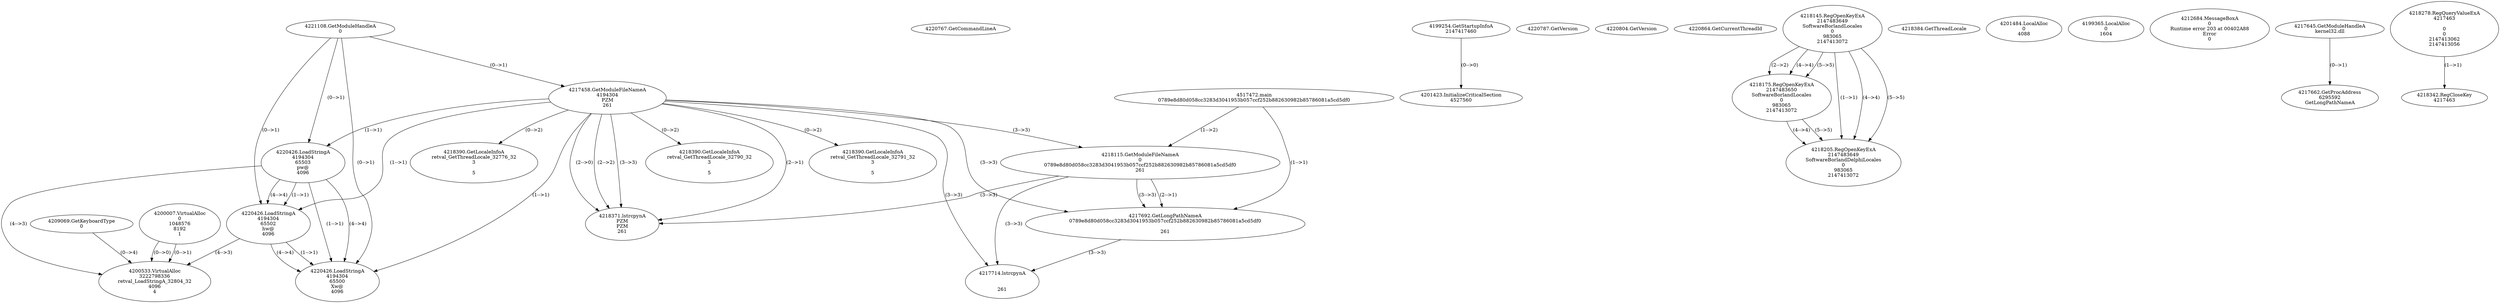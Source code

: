 // Global SCDG with merge call
digraph {
	0 [label="4517472.main
0789e8d80d058cc3283d3041953b057ccf252b882630982b85786081a5cd5df0"]
	1 [label="4221108.GetModuleHandleA
0"]
	2 [label="4209069.GetKeyboardType
0"]
	3 [label="4220767.GetCommandLineA
"]
	4 [label="4199254.GetStartupInfoA
2147417460"]
	5 [label="4220787.GetVersion
"]
	6 [label="4220804.GetVersion
"]
	7 [label="4220864.GetCurrentThreadId
"]
	8 [label="4217458.GetModuleFileNameA
4194304
PZM
261"]
	1 -> 8 [label="(0-->1)"]
	9 [label="4218115.GetModuleFileNameA
0
0789e8d80d058cc3283d3041953b057ccf252b882630982b85786081a5cd5df0
261"]
	0 -> 9 [label="(1-->2)"]
	8 -> 9 [label="(3-->3)"]
	10 [label="4218145.RegOpenKeyExA
2147483649
Software\Borland\Locales
0
983065
2147413072"]
	11 [label="4218175.RegOpenKeyExA
2147483650
Software\Borland\Locales
0
983065
2147413072"]
	10 -> 11 [label="(2-->2)"]
	10 -> 11 [label="(4-->4)"]
	10 -> 11 [label="(5-->5)"]
	12 [label="4218205.RegOpenKeyExA
2147483649
Software\Borland\Delphi\Locales
0
983065
2147413072"]
	10 -> 12 [label="(1-->1)"]
	10 -> 12 [label="(4-->4)"]
	11 -> 12 [label="(4-->4)"]
	10 -> 12 [label="(5-->5)"]
	11 -> 12 [label="(5-->5)"]
	13 [label="4218371.lstrcpynA
PZM
PZM
261"]
	8 -> 13 [label="(2-->1)"]
	8 -> 13 [label="(2-->2)"]
	8 -> 13 [label="(3-->3)"]
	9 -> 13 [label="(3-->3)"]
	8 -> 13 [label="(2-->0)"]
	14 [label="4218384.GetThreadLocale
"]
	15 [label="4218390.GetLocaleInfoA
retval_GetThreadLocale_32776_32
3

5"]
	8 -> 15 [label="(0-->2)"]
	16 [label="4220426.LoadStringA
4194304
65503
pw@
4096"]
	1 -> 16 [label="(0-->1)"]
	8 -> 16 [label="(1-->1)"]
	17 [label="4220426.LoadStringA
4194304
65502
hw@
4096"]
	1 -> 17 [label="(0-->1)"]
	8 -> 17 [label="(1-->1)"]
	16 -> 17 [label="(1-->1)"]
	16 -> 17 [label="(4-->4)"]
	18 [label="4201423.InitializeCriticalSection
4527560"]
	4 -> 18 [label="(0-->0)"]
	19 [label="4201484.LocalAlloc
0
4088"]
	20 [label="4200007.VirtualAlloc
0
1048576
8192
1"]
	21 [label="4199365.LocalAlloc
0
1604"]
	22 [label="4200533.VirtualAlloc
3222798336
retval_LoadStringA_32804_32
4096
4"]
	20 -> 22 [label="(0-->1)"]
	16 -> 22 [label="(4-->3)"]
	17 -> 22 [label="(4-->3)"]
	2 -> 22 [label="(0-->4)"]
	20 -> 22 [label="(0-->0)"]
	23 [label="4220426.LoadStringA
4194304
65500
Xw@
4096"]
	1 -> 23 [label="(0-->1)"]
	8 -> 23 [label="(1-->1)"]
	16 -> 23 [label="(1-->1)"]
	17 -> 23 [label="(1-->1)"]
	16 -> 23 [label="(4-->4)"]
	17 -> 23 [label="(4-->4)"]
	24 [label="4212684.MessageBoxA
0
Runtime error 203 at 00402A88
Error
0"]
	25 [label="4217645.GetModuleHandleA
kernel32.dll"]
	26 [label="4217662.GetProcAddress
6295592
GetLongPathNameA"]
	25 -> 26 [label="(0-->1)"]
	27 [label="4217692.GetLongPathNameA
0789e8d80d058cc3283d3041953b057ccf252b882630982b85786081a5cd5df0

261"]
	0 -> 27 [label="(1-->1)"]
	9 -> 27 [label="(2-->1)"]
	8 -> 27 [label="(3-->3)"]
	9 -> 27 [label="(3-->3)"]
	28 [label="4217714.lstrcpynA


261"]
	8 -> 28 [label="(3-->3)"]
	9 -> 28 [label="(3-->3)"]
	27 -> 28 [label="(3-->3)"]
	29 [label="4218278.RegQueryValueExA
4217463

0
0
2147413062
2147413056"]
	30 [label="4218342.RegCloseKey
4217463"]
	29 -> 30 [label="(1-->1)"]
	31 [label="4218390.GetLocaleInfoA
retval_GetThreadLocale_32790_32
3

5"]
	8 -> 31 [label="(0-->2)"]
	32 [label="4218390.GetLocaleInfoA
retval_GetThreadLocale_32791_32
3

5"]
	8 -> 32 [label="(0-->2)"]
}

